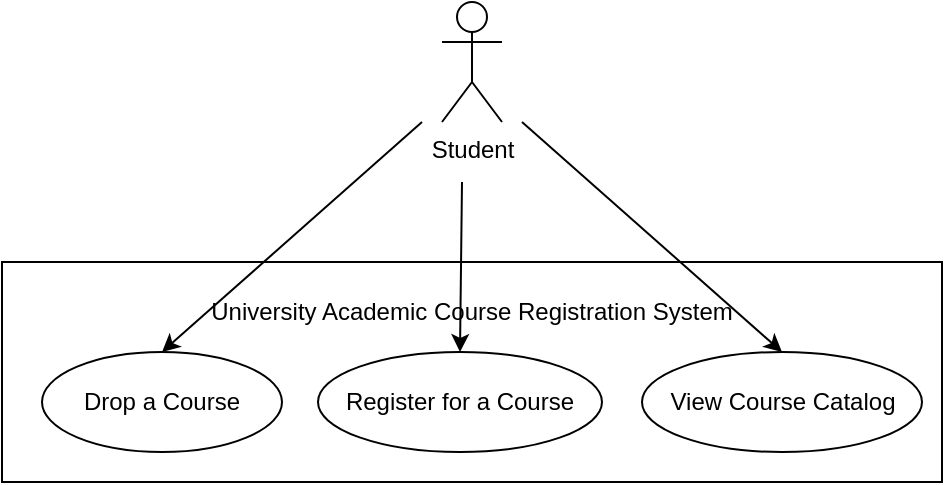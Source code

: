 <mxfile>
    <diagram id="4mtraowUPz6wj2Z0lX6M" name="Page-1">
        <mxGraphModel dx="424" dy="490" grid="1" gridSize="10" guides="1" tooltips="1" connect="1" arrows="1" fold="1" page="1" pageScale="1" pageWidth="850" pageHeight="1100" math="0" shadow="0">
            <root>
                <mxCell id="0"/>
                <mxCell id="1" parent="0"/>
                <mxCell id="2" value="Student&lt;br&gt;" style="shape=umlActor;verticalLabelPosition=bottom;verticalAlign=top;html=1;outlineConnect=0;" vertex="1" parent="1">
                    <mxGeometry x="410" y="350" width="30" height="60" as="geometry"/>
                </mxCell>
                <mxCell id="5" value="" style="rounded=0;whiteSpace=wrap;html=1;" vertex="1" parent="1">
                    <mxGeometry x="190" y="480" width="470" height="110" as="geometry"/>
                </mxCell>
                <mxCell id="6" value="University Academic Course Registration System" style="text;strokeColor=none;align=center;fillColor=none;html=1;verticalAlign=middle;whiteSpace=wrap;rounded=0;" vertex="1" parent="1">
                    <mxGeometry x="260" y="490" width="330" height="30" as="geometry"/>
                </mxCell>
                <mxCell id="10" value="" style="group" vertex="1" connectable="0" parent="1">
                    <mxGeometry x="210" y="525" width="120" height="50" as="geometry"/>
                </mxCell>
                <mxCell id="7" value="" style="ellipse;whiteSpace=wrap;html=1;" vertex="1" parent="10">
                    <mxGeometry width="120" height="50" as="geometry"/>
                </mxCell>
                <mxCell id="9" value="Drop a Course" style="text;strokeColor=none;align=center;fillColor=none;html=1;verticalAlign=middle;whiteSpace=wrap;rounded=0;" vertex="1" parent="10">
                    <mxGeometry x="10" y="10" width="100" height="30" as="geometry"/>
                </mxCell>
                <mxCell id="12" value="" style="group" vertex="1" connectable="0" parent="1">
                    <mxGeometry x="348" y="525" width="142" height="50" as="geometry"/>
                </mxCell>
                <mxCell id="13" value="" style="ellipse;whiteSpace=wrap;html=1;" vertex="1" parent="12">
                    <mxGeometry width="142" height="50" as="geometry"/>
                </mxCell>
                <mxCell id="14" value="Register for a Course" style="text;strokeColor=none;align=center;fillColor=none;html=1;verticalAlign=middle;whiteSpace=wrap;rounded=0;" vertex="1" parent="12">
                    <mxGeometry x="11.833" y="10" width="118.333" height="30" as="geometry"/>
                </mxCell>
                <mxCell id="15" value="" style="group" vertex="1" connectable="0" parent="1">
                    <mxGeometry x="510" y="525" width="140" height="50" as="geometry"/>
                </mxCell>
                <mxCell id="16" value="" style="ellipse;whiteSpace=wrap;html=1;" vertex="1" parent="15">
                    <mxGeometry width="140" height="50" as="geometry"/>
                </mxCell>
                <mxCell id="17" value="View Course Catalog" style="text;strokeColor=none;align=center;fillColor=none;html=1;verticalAlign=middle;whiteSpace=wrap;rounded=0;" vertex="1" parent="15">
                    <mxGeometry x="11.667" y="10" width="116.667" height="30" as="geometry"/>
                </mxCell>
                <mxCell id="20" value="" style="endArrow=classic;html=1;entryX=0.5;entryY=0;entryDx=0;entryDy=0;" edge="1" parent="1" target="7">
                    <mxGeometry width="50" height="50" relative="1" as="geometry">
                        <mxPoint x="400" y="410" as="sourcePoint"/>
                        <mxPoint x="380" y="380" as="targetPoint"/>
                    </mxGeometry>
                </mxCell>
                <mxCell id="21" value="" style="endArrow=classic;html=1;entryX=0.5;entryY=0;entryDx=0;entryDy=0;" edge="1" parent="1" target="13">
                    <mxGeometry width="50" height="50" relative="1" as="geometry">
                        <mxPoint x="420" y="440" as="sourcePoint"/>
                        <mxPoint x="420" y="460" as="targetPoint"/>
                    </mxGeometry>
                </mxCell>
                <mxCell id="22" value="" style="endArrow=classic;html=1;entryX=0.5;entryY=0;entryDx=0;entryDy=0;" edge="1" parent="1" target="16">
                    <mxGeometry width="50" height="50" relative="1" as="geometry">
                        <mxPoint x="450" y="410" as="sourcePoint"/>
                        <mxPoint x="460" y="460" as="targetPoint"/>
                    </mxGeometry>
                </mxCell>
            </root>
        </mxGraphModel>
    </diagram>
</mxfile>